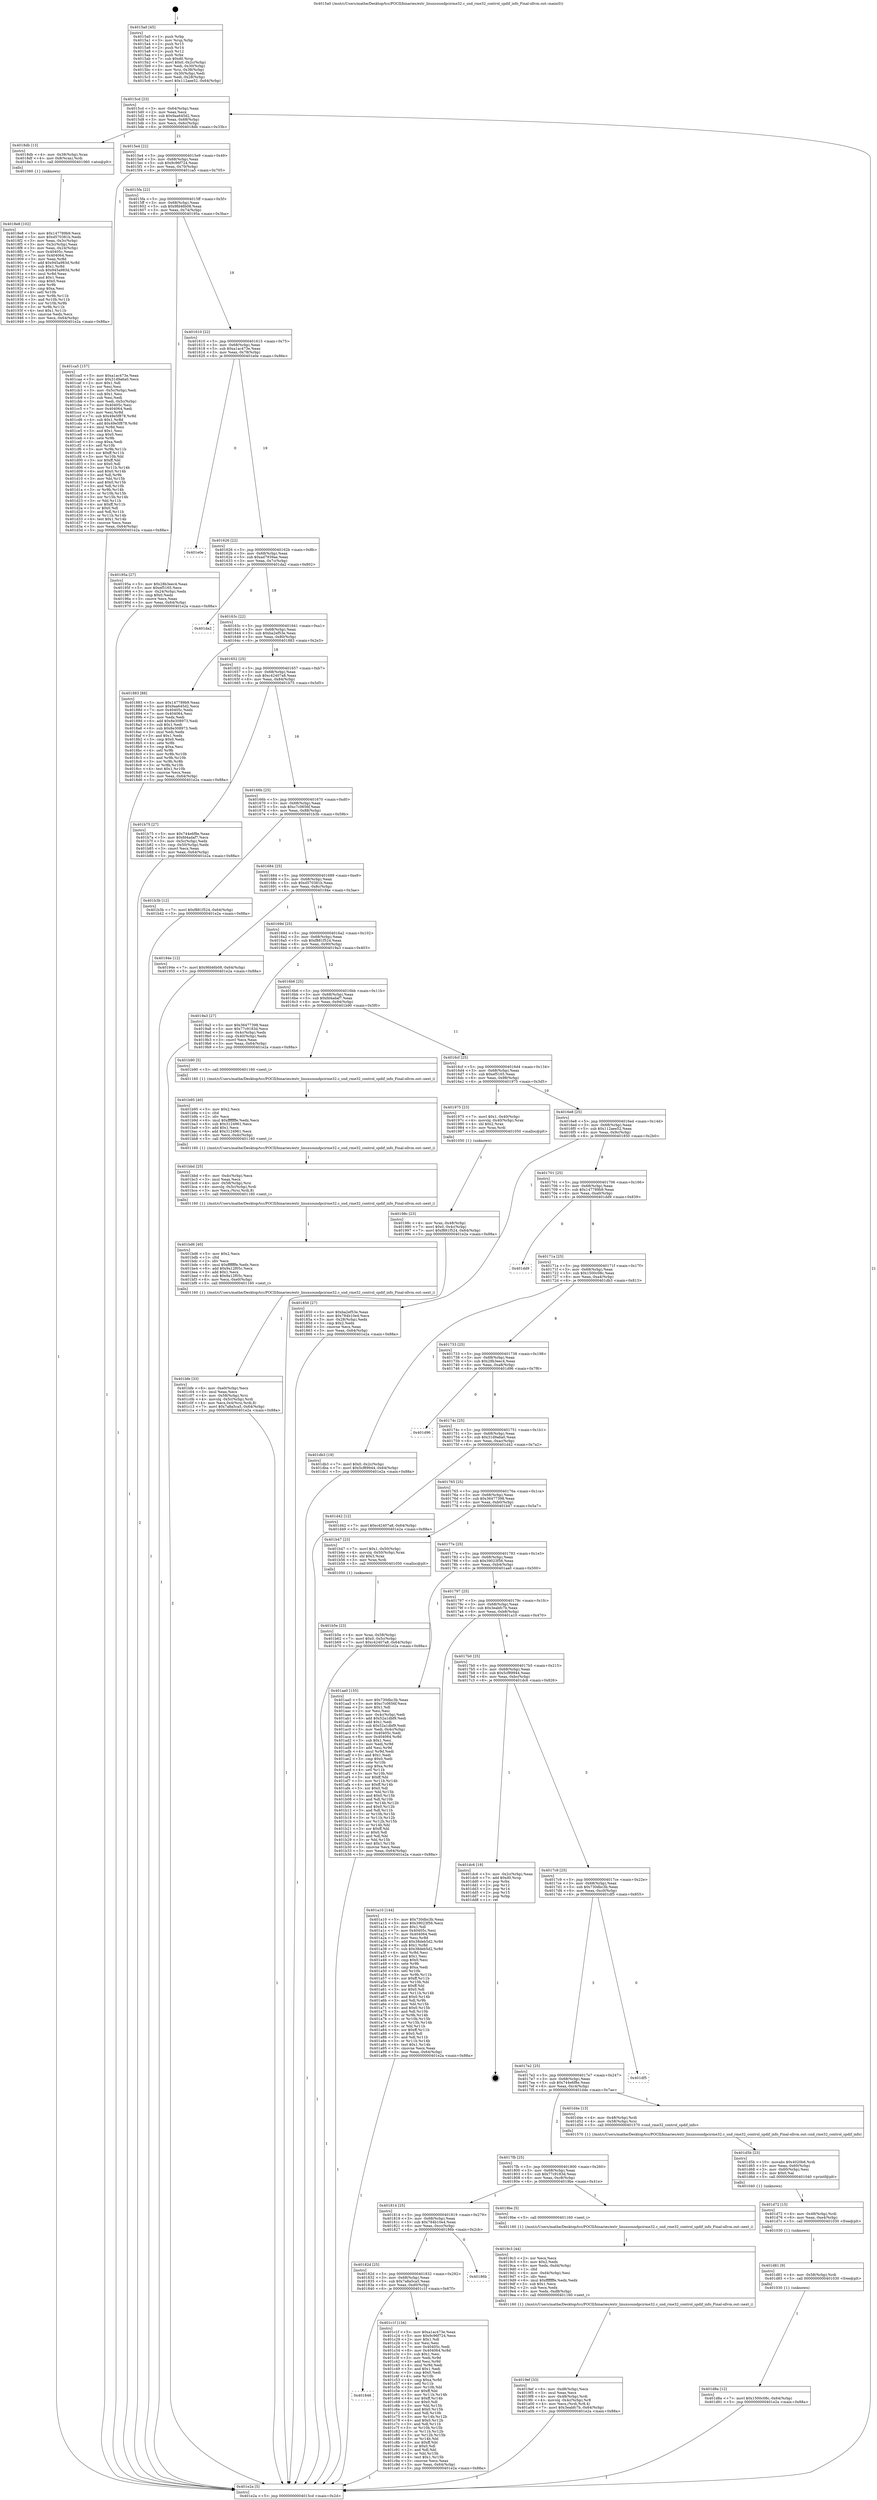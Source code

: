 digraph "0x4015a0" {
  label = "0x4015a0 (/mnt/c/Users/mathe/Desktop/tcc/POCII/binaries/extr_linuxsoundpcirme32.c_snd_rme32_control_spdif_info_Final-ollvm.out::main(0))"
  labelloc = "t"
  node[shape=record]

  Entry [label="",width=0.3,height=0.3,shape=circle,fillcolor=black,style=filled]
  "0x4015cd" [label="{
     0x4015cd [23]\l
     | [instrs]\l
     &nbsp;&nbsp;0x4015cd \<+3\>: mov -0x64(%rbp),%eax\l
     &nbsp;&nbsp;0x4015d0 \<+2\>: mov %eax,%ecx\l
     &nbsp;&nbsp;0x4015d2 \<+6\>: sub $0x9aa645d2,%ecx\l
     &nbsp;&nbsp;0x4015d8 \<+3\>: mov %eax,-0x68(%rbp)\l
     &nbsp;&nbsp;0x4015db \<+3\>: mov %ecx,-0x6c(%rbp)\l
     &nbsp;&nbsp;0x4015de \<+6\>: je 00000000004018db \<main+0x33b\>\l
  }"]
  "0x4018db" [label="{
     0x4018db [13]\l
     | [instrs]\l
     &nbsp;&nbsp;0x4018db \<+4\>: mov -0x38(%rbp),%rax\l
     &nbsp;&nbsp;0x4018df \<+4\>: mov 0x8(%rax),%rdi\l
     &nbsp;&nbsp;0x4018e3 \<+5\>: call 0000000000401060 \<atoi@plt\>\l
     | [calls]\l
     &nbsp;&nbsp;0x401060 \{1\} (unknown)\l
  }"]
  "0x4015e4" [label="{
     0x4015e4 [22]\l
     | [instrs]\l
     &nbsp;&nbsp;0x4015e4 \<+5\>: jmp 00000000004015e9 \<main+0x49\>\l
     &nbsp;&nbsp;0x4015e9 \<+3\>: mov -0x68(%rbp),%eax\l
     &nbsp;&nbsp;0x4015ec \<+5\>: sub $0x9c96f724,%eax\l
     &nbsp;&nbsp;0x4015f1 \<+3\>: mov %eax,-0x70(%rbp)\l
     &nbsp;&nbsp;0x4015f4 \<+6\>: je 0000000000401ca5 \<main+0x705\>\l
  }"]
  Exit [label="",width=0.3,height=0.3,shape=circle,fillcolor=black,style=filled,peripheries=2]
  "0x401ca5" [label="{
     0x401ca5 [157]\l
     | [instrs]\l
     &nbsp;&nbsp;0x401ca5 \<+5\>: mov $0xa1ac473e,%eax\l
     &nbsp;&nbsp;0x401caa \<+5\>: mov $0x31d9a6a0,%ecx\l
     &nbsp;&nbsp;0x401caf \<+2\>: mov $0x1,%dl\l
     &nbsp;&nbsp;0x401cb1 \<+2\>: xor %esi,%esi\l
     &nbsp;&nbsp;0x401cb3 \<+3\>: mov -0x5c(%rbp),%edi\l
     &nbsp;&nbsp;0x401cb6 \<+3\>: sub $0x1,%esi\l
     &nbsp;&nbsp;0x401cb9 \<+2\>: sub %esi,%edi\l
     &nbsp;&nbsp;0x401cbb \<+3\>: mov %edi,-0x5c(%rbp)\l
     &nbsp;&nbsp;0x401cbe \<+7\>: mov 0x40405c,%esi\l
     &nbsp;&nbsp;0x401cc5 \<+7\>: mov 0x404064,%edi\l
     &nbsp;&nbsp;0x401ccc \<+3\>: mov %esi,%r8d\l
     &nbsp;&nbsp;0x401ccf \<+7\>: sub $0x49e5f878,%r8d\l
     &nbsp;&nbsp;0x401cd6 \<+4\>: sub $0x1,%r8d\l
     &nbsp;&nbsp;0x401cda \<+7\>: add $0x49e5f878,%r8d\l
     &nbsp;&nbsp;0x401ce1 \<+4\>: imul %r8d,%esi\l
     &nbsp;&nbsp;0x401ce5 \<+3\>: and $0x1,%esi\l
     &nbsp;&nbsp;0x401ce8 \<+3\>: cmp $0x0,%esi\l
     &nbsp;&nbsp;0x401ceb \<+4\>: sete %r9b\l
     &nbsp;&nbsp;0x401cef \<+3\>: cmp $0xa,%edi\l
     &nbsp;&nbsp;0x401cf2 \<+4\>: setl %r10b\l
     &nbsp;&nbsp;0x401cf6 \<+3\>: mov %r9b,%r11b\l
     &nbsp;&nbsp;0x401cf9 \<+4\>: xor $0xff,%r11b\l
     &nbsp;&nbsp;0x401cfd \<+3\>: mov %r10b,%bl\l
     &nbsp;&nbsp;0x401d00 \<+3\>: xor $0xff,%bl\l
     &nbsp;&nbsp;0x401d03 \<+3\>: xor $0x0,%dl\l
     &nbsp;&nbsp;0x401d06 \<+3\>: mov %r11b,%r14b\l
     &nbsp;&nbsp;0x401d09 \<+4\>: and $0x0,%r14b\l
     &nbsp;&nbsp;0x401d0d \<+3\>: and %dl,%r9b\l
     &nbsp;&nbsp;0x401d10 \<+3\>: mov %bl,%r15b\l
     &nbsp;&nbsp;0x401d13 \<+4\>: and $0x0,%r15b\l
     &nbsp;&nbsp;0x401d17 \<+3\>: and %dl,%r10b\l
     &nbsp;&nbsp;0x401d1a \<+3\>: or %r9b,%r14b\l
     &nbsp;&nbsp;0x401d1d \<+3\>: or %r10b,%r15b\l
     &nbsp;&nbsp;0x401d20 \<+3\>: xor %r15b,%r14b\l
     &nbsp;&nbsp;0x401d23 \<+3\>: or %bl,%r11b\l
     &nbsp;&nbsp;0x401d26 \<+4\>: xor $0xff,%r11b\l
     &nbsp;&nbsp;0x401d2a \<+3\>: or $0x0,%dl\l
     &nbsp;&nbsp;0x401d2d \<+3\>: and %dl,%r11b\l
     &nbsp;&nbsp;0x401d30 \<+3\>: or %r11b,%r14b\l
     &nbsp;&nbsp;0x401d33 \<+4\>: test $0x1,%r14b\l
     &nbsp;&nbsp;0x401d37 \<+3\>: cmovne %ecx,%eax\l
     &nbsp;&nbsp;0x401d3a \<+3\>: mov %eax,-0x64(%rbp)\l
     &nbsp;&nbsp;0x401d3d \<+5\>: jmp 0000000000401e2a \<main+0x88a\>\l
  }"]
  "0x4015fa" [label="{
     0x4015fa [22]\l
     | [instrs]\l
     &nbsp;&nbsp;0x4015fa \<+5\>: jmp 00000000004015ff \<main+0x5f\>\l
     &nbsp;&nbsp;0x4015ff \<+3\>: mov -0x68(%rbp),%eax\l
     &nbsp;&nbsp;0x401602 \<+5\>: sub $0x9fd46b08,%eax\l
     &nbsp;&nbsp;0x401607 \<+3\>: mov %eax,-0x74(%rbp)\l
     &nbsp;&nbsp;0x40160a \<+6\>: je 000000000040195a \<main+0x3ba\>\l
  }"]
  "0x401d8a" [label="{
     0x401d8a [12]\l
     | [instrs]\l
     &nbsp;&nbsp;0x401d8a \<+7\>: movl $0x1500c08c,-0x64(%rbp)\l
     &nbsp;&nbsp;0x401d91 \<+5\>: jmp 0000000000401e2a \<main+0x88a\>\l
  }"]
  "0x40195a" [label="{
     0x40195a [27]\l
     | [instrs]\l
     &nbsp;&nbsp;0x40195a \<+5\>: mov $0x28b3eec4,%eax\l
     &nbsp;&nbsp;0x40195f \<+5\>: mov $0xef5165,%ecx\l
     &nbsp;&nbsp;0x401964 \<+3\>: mov -0x24(%rbp),%edx\l
     &nbsp;&nbsp;0x401967 \<+3\>: cmp $0x0,%edx\l
     &nbsp;&nbsp;0x40196a \<+3\>: cmove %ecx,%eax\l
     &nbsp;&nbsp;0x40196d \<+3\>: mov %eax,-0x64(%rbp)\l
     &nbsp;&nbsp;0x401970 \<+5\>: jmp 0000000000401e2a \<main+0x88a\>\l
  }"]
  "0x401610" [label="{
     0x401610 [22]\l
     | [instrs]\l
     &nbsp;&nbsp;0x401610 \<+5\>: jmp 0000000000401615 \<main+0x75\>\l
     &nbsp;&nbsp;0x401615 \<+3\>: mov -0x68(%rbp),%eax\l
     &nbsp;&nbsp;0x401618 \<+5\>: sub $0xa1ac473e,%eax\l
     &nbsp;&nbsp;0x40161d \<+3\>: mov %eax,-0x78(%rbp)\l
     &nbsp;&nbsp;0x401620 \<+6\>: je 0000000000401e0e \<main+0x86e\>\l
  }"]
  "0x401d81" [label="{
     0x401d81 [9]\l
     | [instrs]\l
     &nbsp;&nbsp;0x401d81 \<+4\>: mov -0x58(%rbp),%rdi\l
     &nbsp;&nbsp;0x401d85 \<+5\>: call 0000000000401030 \<free@plt\>\l
     | [calls]\l
     &nbsp;&nbsp;0x401030 \{1\} (unknown)\l
  }"]
  "0x401e0e" [label="{
     0x401e0e\l
  }", style=dashed]
  "0x401626" [label="{
     0x401626 [22]\l
     | [instrs]\l
     &nbsp;&nbsp;0x401626 \<+5\>: jmp 000000000040162b \<main+0x8b\>\l
     &nbsp;&nbsp;0x40162b \<+3\>: mov -0x68(%rbp),%eax\l
     &nbsp;&nbsp;0x40162e \<+5\>: sub $0xad7939ae,%eax\l
     &nbsp;&nbsp;0x401633 \<+3\>: mov %eax,-0x7c(%rbp)\l
     &nbsp;&nbsp;0x401636 \<+6\>: je 0000000000401da2 \<main+0x802\>\l
  }"]
  "0x401d72" [label="{
     0x401d72 [15]\l
     | [instrs]\l
     &nbsp;&nbsp;0x401d72 \<+4\>: mov -0x48(%rbp),%rdi\l
     &nbsp;&nbsp;0x401d76 \<+6\>: mov %eax,-0xe4(%rbp)\l
     &nbsp;&nbsp;0x401d7c \<+5\>: call 0000000000401030 \<free@plt\>\l
     | [calls]\l
     &nbsp;&nbsp;0x401030 \{1\} (unknown)\l
  }"]
  "0x401da2" [label="{
     0x401da2\l
  }", style=dashed]
  "0x40163c" [label="{
     0x40163c [22]\l
     | [instrs]\l
     &nbsp;&nbsp;0x40163c \<+5\>: jmp 0000000000401641 \<main+0xa1\>\l
     &nbsp;&nbsp;0x401641 \<+3\>: mov -0x68(%rbp),%eax\l
     &nbsp;&nbsp;0x401644 \<+5\>: sub $0xba2ef53e,%eax\l
     &nbsp;&nbsp;0x401649 \<+3\>: mov %eax,-0x80(%rbp)\l
     &nbsp;&nbsp;0x40164c \<+6\>: je 0000000000401883 \<main+0x2e3\>\l
  }"]
  "0x401d5b" [label="{
     0x401d5b [23]\l
     | [instrs]\l
     &nbsp;&nbsp;0x401d5b \<+10\>: movabs $0x4020b6,%rdi\l
     &nbsp;&nbsp;0x401d65 \<+3\>: mov %eax,-0x60(%rbp)\l
     &nbsp;&nbsp;0x401d68 \<+3\>: mov -0x60(%rbp),%esi\l
     &nbsp;&nbsp;0x401d6b \<+2\>: mov $0x0,%al\l
     &nbsp;&nbsp;0x401d6d \<+5\>: call 0000000000401040 \<printf@plt\>\l
     | [calls]\l
     &nbsp;&nbsp;0x401040 \{1\} (unknown)\l
  }"]
  "0x401883" [label="{
     0x401883 [88]\l
     | [instrs]\l
     &nbsp;&nbsp;0x401883 \<+5\>: mov $0x147789b9,%eax\l
     &nbsp;&nbsp;0x401888 \<+5\>: mov $0x9aa645d2,%ecx\l
     &nbsp;&nbsp;0x40188d \<+7\>: mov 0x40405c,%edx\l
     &nbsp;&nbsp;0x401894 \<+7\>: mov 0x404064,%esi\l
     &nbsp;&nbsp;0x40189b \<+2\>: mov %edx,%edi\l
     &nbsp;&nbsp;0x40189d \<+6\>: add $0x8e308973,%edi\l
     &nbsp;&nbsp;0x4018a3 \<+3\>: sub $0x1,%edi\l
     &nbsp;&nbsp;0x4018a6 \<+6\>: sub $0x8e308973,%edi\l
     &nbsp;&nbsp;0x4018ac \<+3\>: imul %edi,%edx\l
     &nbsp;&nbsp;0x4018af \<+3\>: and $0x1,%edx\l
     &nbsp;&nbsp;0x4018b2 \<+3\>: cmp $0x0,%edx\l
     &nbsp;&nbsp;0x4018b5 \<+4\>: sete %r8b\l
     &nbsp;&nbsp;0x4018b9 \<+3\>: cmp $0xa,%esi\l
     &nbsp;&nbsp;0x4018bc \<+4\>: setl %r9b\l
     &nbsp;&nbsp;0x4018c0 \<+3\>: mov %r8b,%r10b\l
     &nbsp;&nbsp;0x4018c3 \<+3\>: and %r9b,%r10b\l
     &nbsp;&nbsp;0x4018c6 \<+3\>: xor %r9b,%r8b\l
     &nbsp;&nbsp;0x4018c9 \<+3\>: or %r8b,%r10b\l
     &nbsp;&nbsp;0x4018cc \<+4\>: test $0x1,%r10b\l
     &nbsp;&nbsp;0x4018d0 \<+3\>: cmovne %ecx,%eax\l
     &nbsp;&nbsp;0x4018d3 \<+3\>: mov %eax,-0x64(%rbp)\l
     &nbsp;&nbsp;0x4018d6 \<+5\>: jmp 0000000000401e2a \<main+0x88a\>\l
  }"]
  "0x401652" [label="{
     0x401652 [25]\l
     | [instrs]\l
     &nbsp;&nbsp;0x401652 \<+5\>: jmp 0000000000401657 \<main+0xb7\>\l
     &nbsp;&nbsp;0x401657 \<+3\>: mov -0x68(%rbp),%eax\l
     &nbsp;&nbsp;0x40165a \<+5\>: sub $0xc42407a8,%eax\l
     &nbsp;&nbsp;0x40165f \<+6\>: mov %eax,-0x84(%rbp)\l
     &nbsp;&nbsp;0x401665 \<+6\>: je 0000000000401b75 \<main+0x5d5\>\l
  }"]
  "0x401846" [label="{
     0x401846\l
  }", style=dashed]
  "0x401b75" [label="{
     0x401b75 [27]\l
     | [instrs]\l
     &nbsp;&nbsp;0x401b75 \<+5\>: mov $0x744e6f8e,%eax\l
     &nbsp;&nbsp;0x401b7a \<+5\>: mov $0xfd4adaf7,%ecx\l
     &nbsp;&nbsp;0x401b7f \<+3\>: mov -0x5c(%rbp),%edx\l
     &nbsp;&nbsp;0x401b82 \<+3\>: cmp -0x50(%rbp),%edx\l
     &nbsp;&nbsp;0x401b85 \<+3\>: cmovl %ecx,%eax\l
     &nbsp;&nbsp;0x401b88 \<+3\>: mov %eax,-0x64(%rbp)\l
     &nbsp;&nbsp;0x401b8b \<+5\>: jmp 0000000000401e2a \<main+0x88a\>\l
  }"]
  "0x40166b" [label="{
     0x40166b [25]\l
     | [instrs]\l
     &nbsp;&nbsp;0x40166b \<+5\>: jmp 0000000000401670 \<main+0xd0\>\l
     &nbsp;&nbsp;0x401670 \<+3\>: mov -0x68(%rbp),%eax\l
     &nbsp;&nbsp;0x401673 \<+5\>: sub $0xc7c0656f,%eax\l
     &nbsp;&nbsp;0x401678 \<+6\>: mov %eax,-0x88(%rbp)\l
     &nbsp;&nbsp;0x40167e \<+6\>: je 0000000000401b3b \<main+0x59b\>\l
  }"]
  "0x401c1f" [label="{
     0x401c1f [134]\l
     | [instrs]\l
     &nbsp;&nbsp;0x401c1f \<+5\>: mov $0xa1ac473e,%eax\l
     &nbsp;&nbsp;0x401c24 \<+5\>: mov $0x9c96f724,%ecx\l
     &nbsp;&nbsp;0x401c29 \<+2\>: mov $0x1,%dl\l
     &nbsp;&nbsp;0x401c2b \<+2\>: xor %esi,%esi\l
     &nbsp;&nbsp;0x401c2d \<+7\>: mov 0x40405c,%edi\l
     &nbsp;&nbsp;0x401c34 \<+8\>: mov 0x404064,%r8d\l
     &nbsp;&nbsp;0x401c3c \<+3\>: sub $0x1,%esi\l
     &nbsp;&nbsp;0x401c3f \<+3\>: mov %edi,%r9d\l
     &nbsp;&nbsp;0x401c42 \<+3\>: add %esi,%r9d\l
     &nbsp;&nbsp;0x401c45 \<+4\>: imul %r9d,%edi\l
     &nbsp;&nbsp;0x401c49 \<+3\>: and $0x1,%edi\l
     &nbsp;&nbsp;0x401c4c \<+3\>: cmp $0x0,%edi\l
     &nbsp;&nbsp;0x401c4f \<+4\>: sete %r10b\l
     &nbsp;&nbsp;0x401c53 \<+4\>: cmp $0xa,%r8d\l
     &nbsp;&nbsp;0x401c57 \<+4\>: setl %r11b\l
     &nbsp;&nbsp;0x401c5b \<+3\>: mov %r10b,%bl\l
     &nbsp;&nbsp;0x401c5e \<+3\>: xor $0xff,%bl\l
     &nbsp;&nbsp;0x401c61 \<+3\>: mov %r11b,%r14b\l
     &nbsp;&nbsp;0x401c64 \<+4\>: xor $0xff,%r14b\l
     &nbsp;&nbsp;0x401c68 \<+3\>: xor $0x0,%dl\l
     &nbsp;&nbsp;0x401c6b \<+3\>: mov %bl,%r15b\l
     &nbsp;&nbsp;0x401c6e \<+4\>: and $0x0,%r15b\l
     &nbsp;&nbsp;0x401c72 \<+3\>: and %dl,%r10b\l
     &nbsp;&nbsp;0x401c75 \<+3\>: mov %r14b,%r12b\l
     &nbsp;&nbsp;0x401c78 \<+4\>: and $0x0,%r12b\l
     &nbsp;&nbsp;0x401c7c \<+3\>: and %dl,%r11b\l
     &nbsp;&nbsp;0x401c7f \<+3\>: or %r10b,%r15b\l
     &nbsp;&nbsp;0x401c82 \<+3\>: or %r11b,%r12b\l
     &nbsp;&nbsp;0x401c85 \<+3\>: xor %r12b,%r15b\l
     &nbsp;&nbsp;0x401c88 \<+3\>: or %r14b,%bl\l
     &nbsp;&nbsp;0x401c8b \<+3\>: xor $0xff,%bl\l
     &nbsp;&nbsp;0x401c8e \<+3\>: or $0x0,%dl\l
     &nbsp;&nbsp;0x401c91 \<+2\>: and %dl,%bl\l
     &nbsp;&nbsp;0x401c93 \<+3\>: or %bl,%r15b\l
     &nbsp;&nbsp;0x401c96 \<+4\>: test $0x1,%r15b\l
     &nbsp;&nbsp;0x401c9a \<+3\>: cmovne %ecx,%eax\l
     &nbsp;&nbsp;0x401c9d \<+3\>: mov %eax,-0x64(%rbp)\l
     &nbsp;&nbsp;0x401ca0 \<+5\>: jmp 0000000000401e2a \<main+0x88a\>\l
  }"]
  "0x401b3b" [label="{
     0x401b3b [12]\l
     | [instrs]\l
     &nbsp;&nbsp;0x401b3b \<+7\>: movl $0xf881f524,-0x64(%rbp)\l
     &nbsp;&nbsp;0x401b42 \<+5\>: jmp 0000000000401e2a \<main+0x88a\>\l
  }"]
  "0x401684" [label="{
     0x401684 [25]\l
     | [instrs]\l
     &nbsp;&nbsp;0x401684 \<+5\>: jmp 0000000000401689 \<main+0xe9\>\l
     &nbsp;&nbsp;0x401689 \<+3\>: mov -0x68(%rbp),%eax\l
     &nbsp;&nbsp;0x40168c \<+5\>: sub $0xd570381b,%eax\l
     &nbsp;&nbsp;0x401691 \<+6\>: mov %eax,-0x8c(%rbp)\l
     &nbsp;&nbsp;0x401697 \<+6\>: je 000000000040194e \<main+0x3ae\>\l
  }"]
  "0x40182d" [label="{
     0x40182d [25]\l
     | [instrs]\l
     &nbsp;&nbsp;0x40182d \<+5\>: jmp 0000000000401832 \<main+0x292\>\l
     &nbsp;&nbsp;0x401832 \<+3\>: mov -0x68(%rbp),%eax\l
     &nbsp;&nbsp;0x401835 \<+5\>: sub $0x7a8a5ca5,%eax\l
     &nbsp;&nbsp;0x40183a \<+6\>: mov %eax,-0xd0(%rbp)\l
     &nbsp;&nbsp;0x401840 \<+6\>: je 0000000000401c1f \<main+0x67f\>\l
  }"]
  "0x40194e" [label="{
     0x40194e [12]\l
     | [instrs]\l
     &nbsp;&nbsp;0x40194e \<+7\>: movl $0x9fd46b08,-0x64(%rbp)\l
     &nbsp;&nbsp;0x401955 \<+5\>: jmp 0000000000401e2a \<main+0x88a\>\l
  }"]
  "0x40169d" [label="{
     0x40169d [25]\l
     | [instrs]\l
     &nbsp;&nbsp;0x40169d \<+5\>: jmp 00000000004016a2 \<main+0x102\>\l
     &nbsp;&nbsp;0x4016a2 \<+3\>: mov -0x68(%rbp),%eax\l
     &nbsp;&nbsp;0x4016a5 \<+5\>: sub $0xf881f524,%eax\l
     &nbsp;&nbsp;0x4016aa \<+6\>: mov %eax,-0x90(%rbp)\l
     &nbsp;&nbsp;0x4016b0 \<+6\>: je 00000000004019a3 \<main+0x403\>\l
  }"]
  "0x40186b" [label="{
     0x40186b\l
  }", style=dashed]
  "0x4019a3" [label="{
     0x4019a3 [27]\l
     | [instrs]\l
     &nbsp;&nbsp;0x4019a3 \<+5\>: mov $0x36477398,%eax\l
     &nbsp;&nbsp;0x4019a8 \<+5\>: mov $0x77c9183d,%ecx\l
     &nbsp;&nbsp;0x4019ad \<+3\>: mov -0x4c(%rbp),%edx\l
     &nbsp;&nbsp;0x4019b0 \<+3\>: cmp -0x40(%rbp),%edx\l
     &nbsp;&nbsp;0x4019b3 \<+3\>: cmovl %ecx,%eax\l
     &nbsp;&nbsp;0x4019b6 \<+3\>: mov %eax,-0x64(%rbp)\l
     &nbsp;&nbsp;0x4019b9 \<+5\>: jmp 0000000000401e2a \<main+0x88a\>\l
  }"]
  "0x4016b6" [label="{
     0x4016b6 [25]\l
     | [instrs]\l
     &nbsp;&nbsp;0x4016b6 \<+5\>: jmp 00000000004016bb \<main+0x11b\>\l
     &nbsp;&nbsp;0x4016bb \<+3\>: mov -0x68(%rbp),%eax\l
     &nbsp;&nbsp;0x4016be \<+5\>: sub $0xfd4adaf7,%eax\l
     &nbsp;&nbsp;0x4016c3 \<+6\>: mov %eax,-0x94(%rbp)\l
     &nbsp;&nbsp;0x4016c9 \<+6\>: je 0000000000401b90 \<main+0x5f0\>\l
  }"]
  "0x401bfe" [label="{
     0x401bfe [33]\l
     | [instrs]\l
     &nbsp;&nbsp;0x401bfe \<+6\>: mov -0xe0(%rbp),%ecx\l
     &nbsp;&nbsp;0x401c04 \<+3\>: imul %eax,%ecx\l
     &nbsp;&nbsp;0x401c07 \<+4\>: mov -0x58(%rbp),%rsi\l
     &nbsp;&nbsp;0x401c0b \<+4\>: movslq -0x5c(%rbp),%rdi\l
     &nbsp;&nbsp;0x401c0f \<+4\>: mov %ecx,0x4(%rsi,%rdi,8)\l
     &nbsp;&nbsp;0x401c13 \<+7\>: movl $0x7a8a5ca5,-0x64(%rbp)\l
     &nbsp;&nbsp;0x401c1a \<+5\>: jmp 0000000000401e2a \<main+0x88a\>\l
  }"]
  "0x401b90" [label="{
     0x401b90 [5]\l
     | [instrs]\l
     &nbsp;&nbsp;0x401b90 \<+5\>: call 0000000000401160 \<next_i\>\l
     | [calls]\l
     &nbsp;&nbsp;0x401160 \{1\} (/mnt/c/Users/mathe/Desktop/tcc/POCII/binaries/extr_linuxsoundpcirme32.c_snd_rme32_control_spdif_info_Final-ollvm.out::next_i)\l
  }"]
  "0x4016cf" [label="{
     0x4016cf [25]\l
     | [instrs]\l
     &nbsp;&nbsp;0x4016cf \<+5\>: jmp 00000000004016d4 \<main+0x134\>\l
     &nbsp;&nbsp;0x4016d4 \<+3\>: mov -0x68(%rbp),%eax\l
     &nbsp;&nbsp;0x4016d7 \<+5\>: sub $0xef5165,%eax\l
     &nbsp;&nbsp;0x4016dc \<+6\>: mov %eax,-0x98(%rbp)\l
     &nbsp;&nbsp;0x4016e2 \<+6\>: je 0000000000401975 \<main+0x3d5\>\l
  }"]
  "0x401bd6" [label="{
     0x401bd6 [40]\l
     | [instrs]\l
     &nbsp;&nbsp;0x401bd6 \<+5\>: mov $0x2,%ecx\l
     &nbsp;&nbsp;0x401bdb \<+1\>: cltd\l
     &nbsp;&nbsp;0x401bdc \<+2\>: idiv %ecx\l
     &nbsp;&nbsp;0x401bde \<+6\>: imul $0xfffffffe,%edx,%ecx\l
     &nbsp;&nbsp;0x401be4 \<+6\>: add $0x9a12f05c,%ecx\l
     &nbsp;&nbsp;0x401bea \<+3\>: add $0x1,%ecx\l
     &nbsp;&nbsp;0x401bed \<+6\>: sub $0x9a12f05c,%ecx\l
     &nbsp;&nbsp;0x401bf3 \<+6\>: mov %ecx,-0xe0(%rbp)\l
     &nbsp;&nbsp;0x401bf9 \<+5\>: call 0000000000401160 \<next_i\>\l
     | [calls]\l
     &nbsp;&nbsp;0x401160 \{1\} (/mnt/c/Users/mathe/Desktop/tcc/POCII/binaries/extr_linuxsoundpcirme32.c_snd_rme32_control_spdif_info_Final-ollvm.out::next_i)\l
  }"]
  "0x401975" [label="{
     0x401975 [23]\l
     | [instrs]\l
     &nbsp;&nbsp;0x401975 \<+7\>: movl $0x1,-0x40(%rbp)\l
     &nbsp;&nbsp;0x40197c \<+4\>: movslq -0x40(%rbp),%rax\l
     &nbsp;&nbsp;0x401980 \<+4\>: shl $0x2,%rax\l
     &nbsp;&nbsp;0x401984 \<+3\>: mov %rax,%rdi\l
     &nbsp;&nbsp;0x401987 \<+5\>: call 0000000000401050 \<malloc@plt\>\l
     | [calls]\l
     &nbsp;&nbsp;0x401050 \{1\} (unknown)\l
  }"]
  "0x4016e8" [label="{
     0x4016e8 [25]\l
     | [instrs]\l
     &nbsp;&nbsp;0x4016e8 \<+5\>: jmp 00000000004016ed \<main+0x14d\>\l
     &nbsp;&nbsp;0x4016ed \<+3\>: mov -0x68(%rbp),%eax\l
     &nbsp;&nbsp;0x4016f0 \<+5\>: sub $0x112aee52,%eax\l
     &nbsp;&nbsp;0x4016f5 \<+6\>: mov %eax,-0x9c(%rbp)\l
     &nbsp;&nbsp;0x4016fb \<+6\>: je 0000000000401850 \<main+0x2b0\>\l
  }"]
  "0x401bbd" [label="{
     0x401bbd [25]\l
     | [instrs]\l
     &nbsp;&nbsp;0x401bbd \<+6\>: mov -0xdc(%rbp),%ecx\l
     &nbsp;&nbsp;0x401bc3 \<+3\>: imul %eax,%ecx\l
     &nbsp;&nbsp;0x401bc6 \<+4\>: mov -0x58(%rbp),%rsi\l
     &nbsp;&nbsp;0x401bca \<+4\>: movslq -0x5c(%rbp),%rdi\l
     &nbsp;&nbsp;0x401bce \<+3\>: mov %ecx,(%rsi,%rdi,8)\l
     &nbsp;&nbsp;0x401bd1 \<+5\>: call 0000000000401160 \<next_i\>\l
     | [calls]\l
     &nbsp;&nbsp;0x401160 \{1\} (/mnt/c/Users/mathe/Desktop/tcc/POCII/binaries/extr_linuxsoundpcirme32.c_snd_rme32_control_spdif_info_Final-ollvm.out::next_i)\l
  }"]
  "0x401850" [label="{
     0x401850 [27]\l
     | [instrs]\l
     &nbsp;&nbsp;0x401850 \<+5\>: mov $0xba2ef53e,%eax\l
     &nbsp;&nbsp;0x401855 \<+5\>: mov $0x784b10e4,%ecx\l
     &nbsp;&nbsp;0x40185a \<+3\>: mov -0x28(%rbp),%edx\l
     &nbsp;&nbsp;0x40185d \<+3\>: cmp $0x2,%edx\l
     &nbsp;&nbsp;0x401860 \<+3\>: cmovne %ecx,%eax\l
     &nbsp;&nbsp;0x401863 \<+3\>: mov %eax,-0x64(%rbp)\l
     &nbsp;&nbsp;0x401866 \<+5\>: jmp 0000000000401e2a \<main+0x88a\>\l
  }"]
  "0x401701" [label="{
     0x401701 [25]\l
     | [instrs]\l
     &nbsp;&nbsp;0x401701 \<+5\>: jmp 0000000000401706 \<main+0x166\>\l
     &nbsp;&nbsp;0x401706 \<+3\>: mov -0x68(%rbp),%eax\l
     &nbsp;&nbsp;0x401709 \<+5\>: sub $0x147789b9,%eax\l
     &nbsp;&nbsp;0x40170e \<+6\>: mov %eax,-0xa0(%rbp)\l
     &nbsp;&nbsp;0x401714 \<+6\>: je 0000000000401dd9 \<main+0x839\>\l
  }"]
  "0x401e2a" [label="{
     0x401e2a [5]\l
     | [instrs]\l
     &nbsp;&nbsp;0x401e2a \<+5\>: jmp 00000000004015cd \<main+0x2d\>\l
  }"]
  "0x4015a0" [label="{
     0x4015a0 [45]\l
     | [instrs]\l
     &nbsp;&nbsp;0x4015a0 \<+1\>: push %rbp\l
     &nbsp;&nbsp;0x4015a1 \<+3\>: mov %rsp,%rbp\l
     &nbsp;&nbsp;0x4015a4 \<+2\>: push %r15\l
     &nbsp;&nbsp;0x4015a6 \<+2\>: push %r14\l
     &nbsp;&nbsp;0x4015a8 \<+2\>: push %r12\l
     &nbsp;&nbsp;0x4015aa \<+1\>: push %rbx\l
     &nbsp;&nbsp;0x4015ab \<+7\>: sub $0xd0,%rsp\l
     &nbsp;&nbsp;0x4015b2 \<+7\>: movl $0x0,-0x2c(%rbp)\l
     &nbsp;&nbsp;0x4015b9 \<+3\>: mov %edi,-0x30(%rbp)\l
     &nbsp;&nbsp;0x4015bc \<+4\>: mov %rsi,-0x38(%rbp)\l
     &nbsp;&nbsp;0x4015c0 \<+3\>: mov -0x30(%rbp),%edi\l
     &nbsp;&nbsp;0x4015c3 \<+3\>: mov %edi,-0x28(%rbp)\l
     &nbsp;&nbsp;0x4015c6 \<+7\>: movl $0x112aee52,-0x64(%rbp)\l
  }"]
  "0x4018e8" [label="{
     0x4018e8 [102]\l
     | [instrs]\l
     &nbsp;&nbsp;0x4018e8 \<+5\>: mov $0x147789b9,%ecx\l
     &nbsp;&nbsp;0x4018ed \<+5\>: mov $0xd570381b,%edx\l
     &nbsp;&nbsp;0x4018f2 \<+3\>: mov %eax,-0x3c(%rbp)\l
     &nbsp;&nbsp;0x4018f5 \<+3\>: mov -0x3c(%rbp),%eax\l
     &nbsp;&nbsp;0x4018f8 \<+3\>: mov %eax,-0x24(%rbp)\l
     &nbsp;&nbsp;0x4018fb \<+7\>: mov 0x40405c,%eax\l
     &nbsp;&nbsp;0x401902 \<+7\>: mov 0x404064,%esi\l
     &nbsp;&nbsp;0x401909 \<+3\>: mov %eax,%r8d\l
     &nbsp;&nbsp;0x40190c \<+7\>: add $0x945a983d,%r8d\l
     &nbsp;&nbsp;0x401913 \<+4\>: sub $0x1,%r8d\l
     &nbsp;&nbsp;0x401917 \<+7\>: sub $0x945a983d,%r8d\l
     &nbsp;&nbsp;0x40191e \<+4\>: imul %r8d,%eax\l
     &nbsp;&nbsp;0x401922 \<+3\>: and $0x1,%eax\l
     &nbsp;&nbsp;0x401925 \<+3\>: cmp $0x0,%eax\l
     &nbsp;&nbsp;0x401928 \<+4\>: sete %r9b\l
     &nbsp;&nbsp;0x40192c \<+3\>: cmp $0xa,%esi\l
     &nbsp;&nbsp;0x40192f \<+4\>: setl %r10b\l
     &nbsp;&nbsp;0x401933 \<+3\>: mov %r9b,%r11b\l
     &nbsp;&nbsp;0x401936 \<+3\>: and %r10b,%r11b\l
     &nbsp;&nbsp;0x401939 \<+3\>: xor %r10b,%r9b\l
     &nbsp;&nbsp;0x40193c \<+3\>: or %r9b,%r11b\l
     &nbsp;&nbsp;0x40193f \<+4\>: test $0x1,%r11b\l
     &nbsp;&nbsp;0x401943 \<+3\>: cmovne %edx,%ecx\l
     &nbsp;&nbsp;0x401946 \<+3\>: mov %ecx,-0x64(%rbp)\l
     &nbsp;&nbsp;0x401949 \<+5\>: jmp 0000000000401e2a \<main+0x88a\>\l
  }"]
  "0x40198c" [label="{
     0x40198c [23]\l
     | [instrs]\l
     &nbsp;&nbsp;0x40198c \<+4\>: mov %rax,-0x48(%rbp)\l
     &nbsp;&nbsp;0x401990 \<+7\>: movl $0x0,-0x4c(%rbp)\l
     &nbsp;&nbsp;0x401997 \<+7\>: movl $0xf881f524,-0x64(%rbp)\l
     &nbsp;&nbsp;0x40199e \<+5\>: jmp 0000000000401e2a \<main+0x88a\>\l
  }"]
  "0x401b95" [label="{
     0x401b95 [40]\l
     | [instrs]\l
     &nbsp;&nbsp;0x401b95 \<+5\>: mov $0x2,%ecx\l
     &nbsp;&nbsp;0x401b9a \<+1\>: cltd\l
     &nbsp;&nbsp;0x401b9b \<+2\>: idiv %ecx\l
     &nbsp;&nbsp;0x401b9d \<+6\>: imul $0xfffffffe,%edx,%ecx\l
     &nbsp;&nbsp;0x401ba3 \<+6\>: sub $0x3124961,%ecx\l
     &nbsp;&nbsp;0x401ba9 \<+3\>: add $0x1,%ecx\l
     &nbsp;&nbsp;0x401bac \<+6\>: add $0x3124961,%ecx\l
     &nbsp;&nbsp;0x401bb2 \<+6\>: mov %ecx,-0xdc(%rbp)\l
     &nbsp;&nbsp;0x401bb8 \<+5\>: call 0000000000401160 \<next_i\>\l
     | [calls]\l
     &nbsp;&nbsp;0x401160 \{1\} (/mnt/c/Users/mathe/Desktop/tcc/POCII/binaries/extr_linuxsoundpcirme32.c_snd_rme32_control_spdif_info_Final-ollvm.out::next_i)\l
  }"]
  "0x401dd9" [label="{
     0x401dd9\l
  }", style=dashed]
  "0x40171a" [label="{
     0x40171a [25]\l
     | [instrs]\l
     &nbsp;&nbsp;0x40171a \<+5\>: jmp 000000000040171f \<main+0x17f\>\l
     &nbsp;&nbsp;0x40171f \<+3\>: mov -0x68(%rbp),%eax\l
     &nbsp;&nbsp;0x401722 \<+5\>: sub $0x1500c08c,%eax\l
     &nbsp;&nbsp;0x401727 \<+6\>: mov %eax,-0xa4(%rbp)\l
     &nbsp;&nbsp;0x40172d \<+6\>: je 0000000000401db3 \<main+0x813\>\l
  }"]
  "0x401b5e" [label="{
     0x401b5e [23]\l
     | [instrs]\l
     &nbsp;&nbsp;0x401b5e \<+4\>: mov %rax,-0x58(%rbp)\l
     &nbsp;&nbsp;0x401b62 \<+7\>: movl $0x0,-0x5c(%rbp)\l
     &nbsp;&nbsp;0x401b69 \<+7\>: movl $0xc42407a8,-0x64(%rbp)\l
     &nbsp;&nbsp;0x401b70 \<+5\>: jmp 0000000000401e2a \<main+0x88a\>\l
  }"]
  "0x401db3" [label="{
     0x401db3 [19]\l
     | [instrs]\l
     &nbsp;&nbsp;0x401db3 \<+7\>: movl $0x0,-0x2c(%rbp)\l
     &nbsp;&nbsp;0x401dba \<+7\>: movl $0x5cf89944,-0x64(%rbp)\l
     &nbsp;&nbsp;0x401dc1 \<+5\>: jmp 0000000000401e2a \<main+0x88a\>\l
  }"]
  "0x401733" [label="{
     0x401733 [25]\l
     | [instrs]\l
     &nbsp;&nbsp;0x401733 \<+5\>: jmp 0000000000401738 \<main+0x198\>\l
     &nbsp;&nbsp;0x401738 \<+3\>: mov -0x68(%rbp),%eax\l
     &nbsp;&nbsp;0x40173b \<+5\>: sub $0x28b3eec4,%eax\l
     &nbsp;&nbsp;0x401740 \<+6\>: mov %eax,-0xa8(%rbp)\l
     &nbsp;&nbsp;0x401746 \<+6\>: je 0000000000401d96 \<main+0x7f6\>\l
  }"]
  "0x4019ef" [label="{
     0x4019ef [33]\l
     | [instrs]\l
     &nbsp;&nbsp;0x4019ef \<+6\>: mov -0xd8(%rbp),%ecx\l
     &nbsp;&nbsp;0x4019f5 \<+3\>: imul %eax,%ecx\l
     &nbsp;&nbsp;0x4019f8 \<+4\>: mov -0x48(%rbp),%rdi\l
     &nbsp;&nbsp;0x4019fc \<+4\>: movslq -0x4c(%rbp),%r8\l
     &nbsp;&nbsp;0x401a00 \<+4\>: mov %ecx,(%rdi,%r8,4)\l
     &nbsp;&nbsp;0x401a04 \<+7\>: movl $0x3eabfc7b,-0x64(%rbp)\l
     &nbsp;&nbsp;0x401a0b \<+5\>: jmp 0000000000401e2a \<main+0x88a\>\l
  }"]
  "0x401d96" [label="{
     0x401d96\l
  }", style=dashed]
  "0x40174c" [label="{
     0x40174c [25]\l
     | [instrs]\l
     &nbsp;&nbsp;0x40174c \<+5\>: jmp 0000000000401751 \<main+0x1b1\>\l
     &nbsp;&nbsp;0x401751 \<+3\>: mov -0x68(%rbp),%eax\l
     &nbsp;&nbsp;0x401754 \<+5\>: sub $0x31d9a6a0,%eax\l
     &nbsp;&nbsp;0x401759 \<+6\>: mov %eax,-0xac(%rbp)\l
     &nbsp;&nbsp;0x40175f \<+6\>: je 0000000000401d42 \<main+0x7a2\>\l
  }"]
  "0x4019c3" [label="{
     0x4019c3 [44]\l
     | [instrs]\l
     &nbsp;&nbsp;0x4019c3 \<+2\>: xor %ecx,%ecx\l
     &nbsp;&nbsp;0x4019c5 \<+5\>: mov $0x2,%edx\l
     &nbsp;&nbsp;0x4019ca \<+6\>: mov %edx,-0xd4(%rbp)\l
     &nbsp;&nbsp;0x4019d0 \<+1\>: cltd\l
     &nbsp;&nbsp;0x4019d1 \<+6\>: mov -0xd4(%rbp),%esi\l
     &nbsp;&nbsp;0x4019d7 \<+2\>: idiv %esi\l
     &nbsp;&nbsp;0x4019d9 \<+6\>: imul $0xfffffffe,%edx,%edx\l
     &nbsp;&nbsp;0x4019df \<+3\>: sub $0x1,%ecx\l
     &nbsp;&nbsp;0x4019e2 \<+2\>: sub %ecx,%edx\l
     &nbsp;&nbsp;0x4019e4 \<+6\>: mov %edx,-0xd8(%rbp)\l
     &nbsp;&nbsp;0x4019ea \<+5\>: call 0000000000401160 \<next_i\>\l
     | [calls]\l
     &nbsp;&nbsp;0x401160 \{1\} (/mnt/c/Users/mathe/Desktop/tcc/POCII/binaries/extr_linuxsoundpcirme32.c_snd_rme32_control_spdif_info_Final-ollvm.out::next_i)\l
  }"]
  "0x401d42" [label="{
     0x401d42 [12]\l
     | [instrs]\l
     &nbsp;&nbsp;0x401d42 \<+7\>: movl $0xc42407a8,-0x64(%rbp)\l
     &nbsp;&nbsp;0x401d49 \<+5\>: jmp 0000000000401e2a \<main+0x88a\>\l
  }"]
  "0x401765" [label="{
     0x401765 [25]\l
     | [instrs]\l
     &nbsp;&nbsp;0x401765 \<+5\>: jmp 000000000040176a \<main+0x1ca\>\l
     &nbsp;&nbsp;0x40176a \<+3\>: mov -0x68(%rbp),%eax\l
     &nbsp;&nbsp;0x40176d \<+5\>: sub $0x36477398,%eax\l
     &nbsp;&nbsp;0x401772 \<+6\>: mov %eax,-0xb0(%rbp)\l
     &nbsp;&nbsp;0x401778 \<+6\>: je 0000000000401b47 \<main+0x5a7\>\l
  }"]
  "0x401814" [label="{
     0x401814 [25]\l
     | [instrs]\l
     &nbsp;&nbsp;0x401814 \<+5\>: jmp 0000000000401819 \<main+0x279\>\l
     &nbsp;&nbsp;0x401819 \<+3\>: mov -0x68(%rbp),%eax\l
     &nbsp;&nbsp;0x40181c \<+5\>: sub $0x784b10e4,%eax\l
     &nbsp;&nbsp;0x401821 \<+6\>: mov %eax,-0xcc(%rbp)\l
     &nbsp;&nbsp;0x401827 \<+6\>: je 000000000040186b \<main+0x2cb\>\l
  }"]
  "0x401b47" [label="{
     0x401b47 [23]\l
     | [instrs]\l
     &nbsp;&nbsp;0x401b47 \<+7\>: movl $0x1,-0x50(%rbp)\l
     &nbsp;&nbsp;0x401b4e \<+4\>: movslq -0x50(%rbp),%rax\l
     &nbsp;&nbsp;0x401b52 \<+4\>: shl $0x3,%rax\l
     &nbsp;&nbsp;0x401b56 \<+3\>: mov %rax,%rdi\l
     &nbsp;&nbsp;0x401b59 \<+5\>: call 0000000000401050 \<malloc@plt\>\l
     | [calls]\l
     &nbsp;&nbsp;0x401050 \{1\} (unknown)\l
  }"]
  "0x40177e" [label="{
     0x40177e [25]\l
     | [instrs]\l
     &nbsp;&nbsp;0x40177e \<+5\>: jmp 0000000000401783 \<main+0x1e3\>\l
     &nbsp;&nbsp;0x401783 \<+3\>: mov -0x68(%rbp),%eax\l
     &nbsp;&nbsp;0x401786 \<+5\>: sub $0x39023f56,%eax\l
     &nbsp;&nbsp;0x40178b \<+6\>: mov %eax,-0xb4(%rbp)\l
     &nbsp;&nbsp;0x401791 \<+6\>: je 0000000000401aa0 \<main+0x500\>\l
  }"]
  "0x4019be" [label="{
     0x4019be [5]\l
     | [instrs]\l
     &nbsp;&nbsp;0x4019be \<+5\>: call 0000000000401160 \<next_i\>\l
     | [calls]\l
     &nbsp;&nbsp;0x401160 \{1\} (/mnt/c/Users/mathe/Desktop/tcc/POCII/binaries/extr_linuxsoundpcirme32.c_snd_rme32_control_spdif_info_Final-ollvm.out::next_i)\l
  }"]
  "0x401aa0" [label="{
     0x401aa0 [155]\l
     | [instrs]\l
     &nbsp;&nbsp;0x401aa0 \<+5\>: mov $0x730dbc3b,%eax\l
     &nbsp;&nbsp;0x401aa5 \<+5\>: mov $0xc7c0656f,%ecx\l
     &nbsp;&nbsp;0x401aaa \<+2\>: mov $0x1,%dl\l
     &nbsp;&nbsp;0x401aac \<+2\>: xor %esi,%esi\l
     &nbsp;&nbsp;0x401aae \<+3\>: mov -0x4c(%rbp),%edi\l
     &nbsp;&nbsp;0x401ab1 \<+6\>: add $0x52a1dbf9,%edi\l
     &nbsp;&nbsp;0x401ab7 \<+3\>: add $0x1,%edi\l
     &nbsp;&nbsp;0x401aba \<+6\>: sub $0x52a1dbf9,%edi\l
     &nbsp;&nbsp;0x401ac0 \<+3\>: mov %edi,-0x4c(%rbp)\l
     &nbsp;&nbsp;0x401ac3 \<+7\>: mov 0x40405c,%edi\l
     &nbsp;&nbsp;0x401aca \<+8\>: mov 0x404064,%r8d\l
     &nbsp;&nbsp;0x401ad2 \<+3\>: sub $0x1,%esi\l
     &nbsp;&nbsp;0x401ad5 \<+3\>: mov %edi,%r9d\l
     &nbsp;&nbsp;0x401ad8 \<+3\>: add %esi,%r9d\l
     &nbsp;&nbsp;0x401adb \<+4\>: imul %r9d,%edi\l
     &nbsp;&nbsp;0x401adf \<+3\>: and $0x1,%edi\l
     &nbsp;&nbsp;0x401ae2 \<+3\>: cmp $0x0,%edi\l
     &nbsp;&nbsp;0x401ae5 \<+4\>: sete %r10b\l
     &nbsp;&nbsp;0x401ae9 \<+4\>: cmp $0xa,%r8d\l
     &nbsp;&nbsp;0x401aed \<+4\>: setl %r11b\l
     &nbsp;&nbsp;0x401af1 \<+3\>: mov %r10b,%bl\l
     &nbsp;&nbsp;0x401af4 \<+3\>: xor $0xff,%bl\l
     &nbsp;&nbsp;0x401af7 \<+3\>: mov %r11b,%r14b\l
     &nbsp;&nbsp;0x401afa \<+4\>: xor $0xff,%r14b\l
     &nbsp;&nbsp;0x401afe \<+3\>: xor $0x0,%dl\l
     &nbsp;&nbsp;0x401b01 \<+3\>: mov %bl,%r15b\l
     &nbsp;&nbsp;0x401b04 \<+4\>: and $0x0,%r15b\l
     &nbsp;&nbsp;0x401b08 \<+3\>: and %dl,%r10b\l
     &nbsp;&nbsp;0x401b0b \<+3\>: mov %r14b,%r12b\l
     &nbsp;&nbsp;0x401b0e \<+4\>: and $0x0,%r12b\l
     &nbsp;&nbsp;0x401b12 \<+3\>: and %dl,%r11b\l
     &nbsp;&nbsp;0x401b15 \<+3\>: or %r10b,%r15b\l
     &nbsp;&nbsp;0x401b18 \<+3\>: or %r11b,%r12b\l
     &nbsp;&nbsp;0x401b1b \<+3\>: xor %r12b,%r15b\l
     &nbsp;&nbsp;0x401b1e \<+3\>: or %r14b,%bl\l
     &nbsp;&nbsp;0x401b21 \<+3\>: xor $0xff,%bl\l
     &nbsp;&nbsp;0x401b24 \<+3\>: or $0x0,%dl\l
     &nbsp;&nbsp;0x401b27 \<+2\>: and %dl,%bl\l
     &nbsp;&nbsp;0x401b29 \<+3\>: or %bl,%r15b\l
     &nbsp;&nbsp;0x401b2c \<+4\>: test $0x1,%r15b\l
     &nbsp;&nbsp;0x401b30 \<+3\>: cmovne %ecx,%eax\l
     &nbsp;&nbsp;0x401b33 \<+3\>: mov %eax,-0x64(%rbp)\l
     &nbsp;&nbsp;0x401b36 \<+5\>: jmp 0000000000401e2a \<main+0x88a\>\l
  }"]
  "0x401797" [label="{
     0x401797 [25]\l
     | [instrs]\l
     &nbsp;&nbsp;0x401797 \<+5\>: jmp 000000000040179c \<main+0x1fc\>\l
     &nbsp;&nbsp;0x40179c \<+3\>: mov -0x68(%rbp),%eax\l
     &nbsp;&nbsp;0x40179f \<+5\>: sub $0x3eabfc7b,%eax\l
     &nbsp;&nbsp;0x4017a4 \<+6\>: mov %eax,-0xb8(%rbp)\l
     &nbsp;&nbsp;0x4017aa \<+6\>: je 0000000000401a10 \<main+0x470\>\l
  }"]
  "0x4017fb" [label="{
     0x4017fb [25]\l
     | [instrs]\l
     &nbsp;&nbsp;0x4017fb \<+5\>: jmp 0000000000401800 \<main+0x260\>\l
     &nbsp;&nbsp;0x401800 \<+3\>: mov -0x68(%rbp),%eax\l
     &nbsp;&nbsp;0x401803 \<+5\>: sub $0x77c9183d,%eax\l
     &nbsp;&nbsp;0x401808 \<+6\>: mov %eax,-0xc8(%rbp)\l
     &nbsp;&nbsp;0x40180e \<+6\>: je 00000000004019be \<main+0x41e\>\l
  }"]
  "0x401a10" [label="{
     0x401a10 [144]\l
     | [instrs]\l
     &nbsp;&nbsp;0x401a10 \<+5\>: mov $0x730dbc3b,%eax\l
     &nbsp;&nbsp;0x401a15 \<+5\>: mov $0x39023f56,%ecx\l
     &nbsp;&nbsp;0x401a1a \<+2\>: mov $0x1,%dl\l
     &nbsp;&nbsp;0x401a1c \<+7\>: mov 0x40405c,%esi\l
     &nbsp;&nbsp;0x401a23 \<+7\>: mov 0x404064,%edi\l
     &nbsp;&nbsp;0x401a2a \<+3\>: mov %esi,%r8d\l
     &nbsp;&nbsp;0x401a2d \<+7\>: add $0x38deb5d2,%r8d\l
     &nbsp;&nbsp;0x401a34 \<+4\>: sub $0x1,%r8d\l
     &nbsp;&nbsp;0x401a38 \<+7\>: sub $0x38deb5d2,%r8d\l
     &nbsp;&nbsp;0x401a3f \<+4\>: imul %r8d,%esi\l
     &nbsp;&nbsp;0x401a43 \<+3\>: and $0x1,%esi\l
     &nbsp;&nbsp;0x401a46 \<+3\>: cmp $0x0,%esi\l
     &nbsp;&nbsp;0x401a49 \<+4\>: sete %r9b\l
     &nbsp;&nbsp;0x401a4d \<+3\>: cmp $0xa,%edi\l
     &nbsp;&nbsp;0x401a50 \<+4\>: setl %r10b\l
     &nbsp;&nbsp;0x401a54 \<+3\>: mov %r9b,%r11b\l
     &nbsp;&nbsp;0x401a57 \<+4\>: xor $0xff,%r11b\l
     &nbsp;&nbsp;0x401a5b \<+3\>: mov %r10b,%bl\l
     &nbsp;&nbsp;0x401a5e \<+3\>: xor $0xff,%bl\l
     &nbsp;&nbsp;0x401a61 \<+3\>: xor $0x0,%dl\l
     &nbsp;&nbsp;0x401a64 \<+3\>: mov %r11b,%r14b\l
     &nbsp;&nbsp;0x401a67 \<+4\>: and $0x0,%r14b\l
     &nbsp;&nbsp;0x401a6b \<+3\>: and %dl,%r9b\l
     &nbsp;&nbsp;0x401a6e \<+3\>: mov %bl,%r15b\l
     &nbsp;&nbsp;0x401a71 \<+4\>: and $0x0,%r15b\l
     &nbsp;&nbsp;0x401a75 \<+3\>: and %dl,%r10b\l
     &nbsp;&nbsp;0x401a78 \<+3\>: or %r9b,%r14b\l
     &nbsp;&nbsp;0x401a7b \<+3\>: or %r10b,%r15b\l
     &nbsp;&nbsp;0x401a7e \<+3\>: xor %r15b,%r14b\l
     &nbsp;&nbsp;0x401a81 \<+3\>: or %bl,%r11b\l
     &nbsp;&nbsp;0x401a84 \<+4\>: xor $0xff,%r11b\l
     &nbsp;&nbsp;0x401a88 \<+3\>: or $0x0,%dl\l
     &nbsp;&nbsp;0x401a8b \<+3\>: and %dl,%r11b\l
     &nbsp;&nbsp;0x401a8e \<+3\>: or %r11b,%r14b\l
     &nbsp;&nbsp;0x401a91 \<+4\>: test $0x1,%r14b\l
     &nbsp;&nbsp;0x401a95 \<+3\>: cmovne %ecx,%eax\l
     &nbsp;&nbsp;0x401a98 \<+3\>: mov %eax,-0x64(%rbp)\l
     &nbsp;&nbsp;0x401a9b \<+5\>: jmp 0000000000401e2a \<main+0x88a\>\l
  }"]
  "0x4017b0" [label="{
     0x4017b0 [25]\l
     | [instrs]\l
     &nbsp;&nbsp;0x4017b0 \<+5\>: jmp 00000000004017b5 \<main+0x215\>\l
     &nbsp;&nbsp;0x4017b5 \<+3\>: mov -0x68(%rbp),%eax\l
     &nbsp;&nbsp;0x4017b8 \<+5\>: sub $0x5cf89944,%eax\l
     &nbsp;&nbsp;0x4017bd \<+6\>: mov %eax,-0xbc(%rbp)\l
     &nbsp;&nbsp;0x4017c3 \<+6\>: je 0000000000401dc6 \<main+0x826\>\l
  }"]
  "0x401d4e" [label="{
     0x401d4e [13]\l
     | [instrs]\l
     &nbsp;&nbsp;0x401d4e \<+4\>: mov -0x48(%rbp),%rdi\l
     &nbsp;&nbsp;0x401d52 \<+4\>: mov -0x58(%rbp),%rsi\l
     &nbsp;&nbsp;0x401d56 \<+5\>: call 0000000000401570 \<snd_rme32_control_spdif_info\>\l
     | [calls]\l
     &nbsp;&nbsp;0x401570 \{1\} (/mnt/c/Users/mathe/Desktop/tcc/POCII/binaries/extr_linuxsoundpcirme32.c_snd_rme32_control_spdif_info_Final-ollvm.out::snd_rme32_control_spdif_info)\l
  }"]
  "0x401dc6" [label="{
     0x401dc6 [19]\l
     | [instrs]\l
     &nbsp;&nbsp;0x401dc6 \<+3\>: mov -0x2c(%rbp),%eax\l
     &nbsp;&nbsp;0x401dc9 \<+7\>: add $0xd0,%rsp\l
     &nbsp;&nbsp;0x401dd0 \<+1\>: pop %rbx\l
     &nbsp;&nbsp;0x401dd1 \<+2\>: pop %r12\l
     &nbsp;&nbsp;0x401dd3 \<+2\>: pop %r14\l
     &nbsp;&nbsp;0x401dd5 \<+2\>: pop %r15\l
     &nbsp;&nbsp;0x401dd7 \<+1\>: pop %rbp\l
     &nbsp;&nbsp;0x401dd8 \<+1\>: ret\l
  }"]
  "0x4017c9" [label="{
     0x4017c9 [25]\l
     | [instrs]\l
     &nbsp;&nbsp;0x4017c9 \<+5\>: jmp 00000000004017ce \<main+0x22e\>\l
     &nbsp;&nbsp;0x4017ce \<+3\>: mov -0x68(%rbp),%eax\l
     &nbsp;&nbsp;0x4017d1 \<+5\>: sub $0x730dbc3b,%eax\l
     &nbsp;&nbsp;0x4017d6 \<+6\>: mov %eax,-0xc0(%rbp)\l
     &nbsp;&nbsp;0x4017dc \<+6\>: je 0000000000401df5 \<main+0x855\>\l
  }"]
  "0x4017e2" [label="{
     0x4017e2 [25]\l
     | [instrs]\l
     &nbsp;&nbsp;0x4017e2 \<+5\>: jmp 00000000004017e7 \<main+0x247\>\l
     &nbsp;&nbsp;0x4017e7 \<+3\>: mov -0x68(%rbp),%eax\l
     &nbsp;&nbsp;0x4017ea \<+5\>: sub $0x744e6f8e,%eax\l
     &nbsp;&nbsp;0x4017ef \<+6\>: mov %eax,-0xc4(%rbp)\l
     &nbsp;&nbsp;0x4017f5 \<+6\>: je 0000000000401d4e \<main+0x7ae\>\l
  }"]
  "0x401df5" [label="{
     0x401df5\l
  }", style=dashed]
  Entry -> "0x4015a0" [label=" 1"]
  "0x4015cd" -> "0x4018db" [label=" 1"]
  "0x4015cd" -> "0x4015e4" [label=" 21"]
  "0x401dc6" -> Exit [label=" 1"]
  "0x4015e4" -> "0x401ca5" [label=" 1"]
  "0x4015e4" -> "0x4015fa" [label=" 20"]
  "0x401db3" -> "0x401e2a" [label=" 1"]
  "0x4015fa" -> "0x40195a" [label=" 1"]
  "0x4015fa" -> "0x401610" [label=" 19"]
  "0x401d8a" -> "0x401e2a" [label=" 1"]
  "0x401610" -> "0x401e0e" [label=" 0"]
  "0x401610" -> "0x401626" [label=" 19"]
  "0x401d81" -> "0x401d8a" [label=" 1"]
  "0x401626" -> "0x401da2" [label=" 0"]
  "0x401626" -> "0x40163c" [label=" 19"]
  "0x401d72" -> "0x401d81" [label=" 1"]
  "0x40163c" -> "0x401883" [label=" 1"]
  "0x40163c" -> "0x401652" [label=" 18"]
  "0x401d5b" -> "0x401d72" [label=" 1"]
  "0x401652" -> "0x401b75" [label=" 2"]
  "0x401652" -> "0x40166b" [label=" 16"]
  "0x401d4e" -> "0x401d5b" [label=" 1"]
  "0x40166b" -> "0x401b3b" [label=" 1"]
  "0x40166b" -> "0x401684" [label=" 15"]
  "0x401d42" -> "0x401e2a" [label=" 1"]
  "0x401684" -> "0x40194e" [label=" 1"]
  "0x401684" -> "0x40169d" [label=" 14"]
  "0x401c1f" -> "0x401e2a" [label=" 1"]
  "0x40169d" -> "0x4019a3" [label=" 2"]
  "0x40169d" -> "0x4016b6" [label=" 12"]
  "0x40182d" -> "0x401846" [label=" 0"]
  "0x4016b6" -> "0x401b90" [label=" 1"]
  "0x4016b6" -> "0x4016cf" [label=" 11"]
  "0x401ca5" -> "0x401e2a" [label=" 1"]
  "0x4016cf" -> "0x401975" [label=" 1"]
  "0x4016cf" -> "0x4016e8" [label=" 10"]
  "0x401814" -> "0x40182d" [label=" 1"]
  "0x4016e8" -> "0x401850" [label=" 1"]
  "0x4016e8" -> "0x401701" [label=" 9"]
  "0x401850" -> "0x401e2a" [label=" 1"]
  "0x4015a0" -> "0x4015cd" [label=" 1"]
  "0x401e2a" -> "0x4015cd" [label=" 21"]
  "0x401883" -> "0x401e2a" [label=" 1"]
  "0x4018db" -> "0x4018e8" [label=" 1"]
  "0x4018e8" -> "0x401e2a" [label=" 1"]
  "0x40194e" -> "0x401e2a" [label=" 1"]
  "0x40195a" -> "0x401e2a" [label=" 1"]
  "0x401975" -> "0x40198c" [label=" 1"]
  "0x40198c" -> "0x401e2a" [label=" 1"]
  "0x4019a3" -> "0x401e2a" [label=" 2"]
  "0x401814" -> "0x40186b" [label=" 0"]
  "0x401701" -> "0x401dd9" [label=" 0"]
  "0x401701" -> "0x40171a" [label=" 9"]
  "0x40182d" -> "0x401c1f" [label=" 1"]
  "0x40171a" -> "0x401db3" [label=" 1"]
  "0x40171a" -> "0x401733" [label=" 8"]
  "0x401bfe" -> "0x401e2a" [label=" 1"]
  "0x401733" -> "0x401d96" [label=" 0"]
  "0x401733" -> "0x40174c" [label=" 8"]
  "0x401bd6" -> "0x401bfe" [label=" 1"]
  "0x40174c" -> "0x401d42" [label=" 1"]
  "0x40174c" -> "0x401765" [label=" 7"]
  "0x401bbd" -> "0x401bd6" [label=" 1"]
  "0x401765" -> "0x401b47" [label=" 1"]
  "0x401765" -> "0x40177e" [label=" 6"]
  "0x401b95" -> "0x401bbd" [label=" 1"]
  "0x40177e" -> "0x401aa0" [label=" 1"]
  "0x40177e" -> "0x401797" [label=" 5"]
  "0x401b90" -> "0x401b95" [label=" 1"]
  "0x401797" -> "0x401a10" [label=" 1"]
  "0x401797" -> "0x4017b0" [label=" 4"]
  "0x401b5e" -> "0x401e2a" [label=" 1"]
  "0x4017b0" -> "0x401dc6" [label=" 1"]
  "0x4017b0" -> "0x4017c9" [label=" 3"]
  "0x401b47" -> "0x401b5e" [label=" 1"]
  "0x4017c9" -> "0x401df5" [label=" 0"]
  "0x4017c9" -> "0x4017e2" [label=" 3"]
  "0x401b3b" -> "0x401e2a" [label=" 1"]
  "0x4017e2" -> "0x401d4e" [label=" 1"]
  "0x4017e2" -> "0x4017fb" [label=" 2"]
  "0x401b75" -> "0x401e2a" [label=" 2"]
  "0x4017fb" -> "0x4019be" [label=" 1"]
  "0x4017fb" -> "0x401814" [label=" 1"]
  "0x4019be" -> "0x4019c3" [label=" 1"]
  "0x4019c3" -> "0x4019ef" [label=" 1"]
  "0x4019ef" -> "0x401e2a" [label=" 1"]
  "0x401a10" -> "0x401e2a" [label=" 1"]
  "0x401aa0" -> "0x401e2a" [label=" 1"]
}
